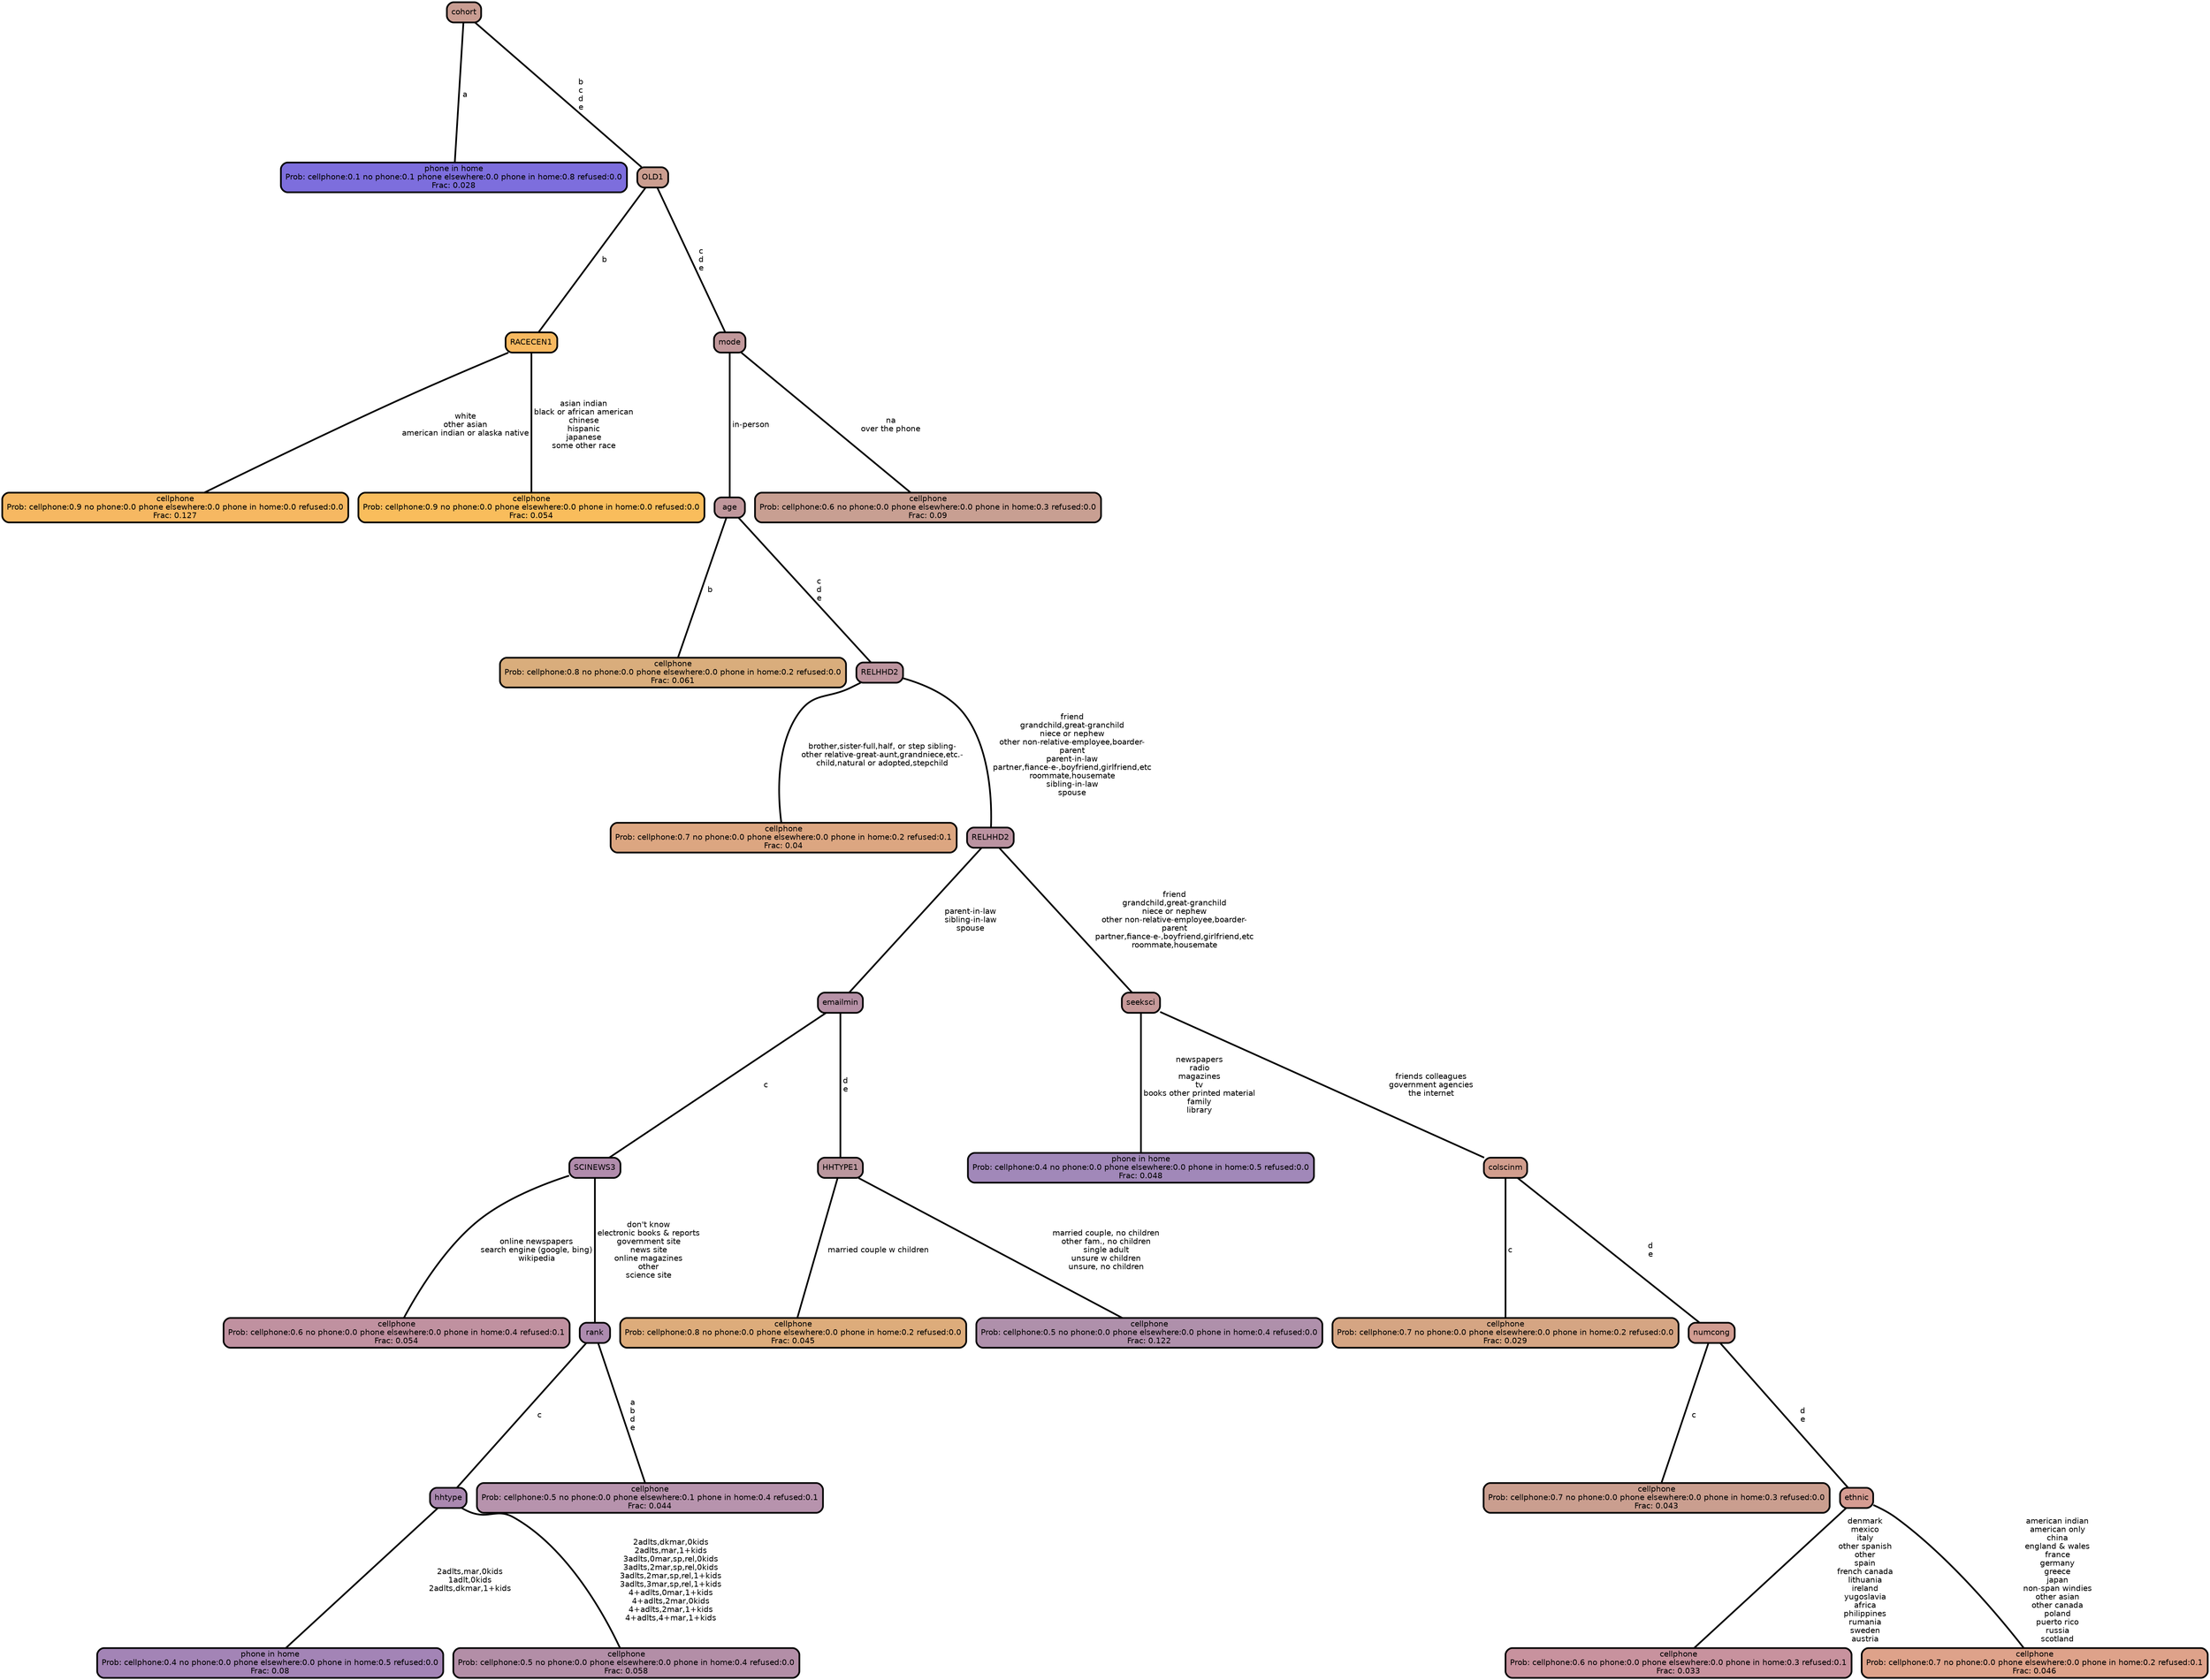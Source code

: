 graph Tree {
node [shape=box, style="filled, rounded",color="black",penwidth="3",fontcolor="black",                 fontname=helvetica] ;
graph [ranksep="0 equally", splines=straight,                 bgcolor=transparent, dpi=200] ;
edge [fontname=helvetica, color=black] ;
0 [label="phone in home
Prob: cellphone:0.1 no phone:0.1 phone elsewhere:0.0 phone in home:0.8 refused:0.0
Frac: 0.028", fillcolor="#7d6edd"] ;
1 [label="cohort", fillcolor="#c99d92"] ;
2 [label="cellphone
Prob: cellphone:0.9 no phone:0.0 phone elsewhere:0.0 phone in home:0.0 refused:0.0
Frac: 0.127", fillcolor="#f6b862"] ;
3 [label="RACECEN1", fillcolor="#f7b960"] ;
4 [label="cellphone
Prob: cellphone:0.9 no phone:0.0 phone elsewhere:0.0 phone in home:0.0 refused:0.0
Frac: 0.054", fillcolor="#f9bd5c"] ;
5 [label="OLD1", fillcolor="#cb9e90"] ;
6 [label="cellphone
Prob: cellphone:0.8 no phone:0.0 phone elsewhere:0.0 phone in home:0.2 refused:0.0
Frac: 0.061", fillcolor="#d9ad7c"] ;
7 [label="age", fillcolor="#c0979c"] ;
8 [label="cellphone
Prob: cellphone:0.7 no phone:0.0 phone elsewhere:0.0 phone in home:0.2 refused:0.1
Frac: 0.04", fillcolor="#dca681"] ;
9 [label="RELHHD2", fillcolor="#bd959f"] ;
10 [label="cellphone
Prob: cellphone:0.6 no phone:0.0 phone elsewhere:0.0 phone in home:0.4 refused:0.1
Frac: 0.054", fillcolor="#c091a0"] ;
11 [label="SCINEWS3", fillcolor="#b18cac"] ;
12 [label="phone in home
Prob: cellphone:0.4 no phone:0.0 phone elsewhere:0.0 phone in home:0.5 refused:0.0
Frac: 0.08", fillcolor="#a384b6"] ;
13 [label="hhtype", fillcolor="#aa88b0"] ;
14 [label="cellphone
Prob: cellphone:0.5 no phone:0.0 phone elsewhere:0.0 phone in home:0.4 refused:0.0
Frac: 0.058", fillcolor="#b38ea7"] ;
15 [label="rank", fillcolor="#ad8baf"] ;
16 [label="cellphone
Prob: cellphone:0.5 no phone:0.0 phone elsewhere:0.1 phone in home:0.4 refused:0.1
Frac: 0.044", fillcolor="#b793ad"] ;
17 [label="emailmin", fillcolor="#b691a6"] ;
18 [label="cellphone
Prob: cellphone:0.8 no phone:0.0 phone elsewhere:0.0 phone in home:0.2 refused:0.0
Frac: 0.045", fillcolor="#ddac7b"] ;
19 [label="HHTYPE1", fillcolor="#bb979e"] ;
20 [label="cellphone
Prob: cellphone:0.5 no phone:0.0 phone elsewhere:0.0 phone in home:0.4 refused:0.0
Frac: 0.122", fillcolor="#af90ab"] ;
21 [label="RELHHD2", fillcolor="#bb93a1"] ;
22 [label="phone in home
Prob: cellphone:0.4 no phone:0.0 phone elsewhere:0.0 phone in home:0.5 refused:0.0
Frac: 0.048", fillcolor="#a188b9"] ;
23 [label="seeksci", fillcolor="#c69999"] ;
24 [label="cellphone
Prob: cellphone:0.7 no phone:0.0 phone elsewhere:0.0 phone in home:0.2 refused:0.0
Frac: 0.029", fillcolor="#d5a583"] ;
25 [label="colscinm", fillcolor="#d29e8e"] ;
26 [label="cellphone
Prob: cellphone:0.7 no phone:0.0 phone elsewhere:0.0 phone in home:0.3 refused:0.0
Frac: 0.043", fillcolor="#ca9e8f"] ;
27 [label="numcong", fillcolor="#d19c91"] ;
28 [label="cellphone
Prob: cellphone:0.6 no phone:0.0 phone elsewhere:0.0 phone in home:0.3 refused:0.1
Frac: 0.033", fillcolor="#c8929e"] ;
29 [label="ethnic", fillcolor="#d59c92"] ;
30 [label="cellphone
Prob: cellphone:0.7 no phone:0.0 phone elsewhere:0.0 phone in home:0.2 refused:0.1
Frac: 0.046", fillcolor="#dea28a"] ;
31 [label="mode", fillcolor="#c1989b"] ;
32 [label="cellphone
Prob: cellphone:0.6 no phone:0.0 phone elsewhere:0.0 phone in home:0.3 refused:0.0
Frac: 0.09", fillcolor="#c89f92"] ;
1 -- 0 [label=" a",penwidth=3] ;
1 -- 5 [label=" b\n c\n d\n e",penwidth=3] ;
3 -- 2 [label=" white\n other asian\n american indian or alaska native",penwidth=3] ;
3 -- 4 [label=" asian indian\n black or african american\n chinese\n hispanic\n japanese\n some other race",penwidth=3] ;
5 -- 3 [label=" b",penwidth=3] ;
5 -- 31 [label=" c\n d\n e",penwidth=3] ;
7 -- 6 [label=" b",penwidth=3] ;
7 -- 9 [label=" c\n d\n e",penwidth=3] ;
9 -- 8 [label=" brother,sister-full,half, or step sibling-\n other relative-great-aunt,grandniece,etc.-\n child,natural or adopted,stepchild",penwidth=3] ;
9 -- 21 [label=" friend\n grandchild,great-granchild\n niece or nephew\n other non-relative-employee,boarder-\n parent\n parent-in-law\n partner,fiance-e-,boyfriend,girlfriend,etc\n roommate,housemate\n sibling-in-law\n spouse",penwidth=3] ;
11 -- 10 [label=" online newspapers\n search engine (google, bing)\n wikipedia",penwidth=3] ;
11 -- 15 [label=" don't know\n electronic books & reports\n government site\n news site\n online magazines\n other\n science site",penwidth=3] ;
13 -- 12 [label=" 2adlts,mar,0kids\n 1adlt,0kids\n 2adlts,dkmar,1+kids",penwidth=3] ;
13 -- 14 [label=" 2adlts,dkmar,0kids\n 2adlts,mar,1+kids\n 3adlts,0mar,sp,rel,0kids\n 3adlts,2mar,sp,rel,0kids\n 3adlts,2mar,sp,rel,1+kids\n 3adlts,3mar,sp,rel,1+kids\n 4+adlts,0mar,1+kids\n 4+adlts,2mar,0kids\n 4+adlts,2mar,1+kids\n 4+adlts,4+mar,1+kids",penwidth=3] ;
15 -- 13 [label=" c",penwidth=3] ;
15 -- 16 [label=" a\n b\n d\n e",penwidth=3] ;
17 -- 11 [label=" c",penwidth=3] ;
17 -- 19 [label=" d\n e",penwidth=3] ;
19 -- 18 [label=" married couple w children",penwidth=3] ;
19 -- 20 [label=" married couple, no children\n other fam., no children\n single adult\n unsure w children\n unsure, no children",penwidth=3] ;
21 -- 17 [label=" parent-in-law\n sibling-in-law\n spouse",penwidth=3] ;
21 -- 23 [label=" friend\n grandchild,great-granchild\n niece or nephew\n other non-relative-employee,boarder-\n parent\n partner,fiance-e-,boyfriend,girlfriend,etc\n roommate,housemate",penwidth=3] ;
23 -- 22 [label=" newspapers\n radio\n magazines\n tv\n books other printed material\n family\n library",penwidth=3] ;
23 -- 25 [label=" friends colleagues\n government agencies\n the internet",penwidth=3] ;
25 -- 24 [label=" c",penwidth=3] ;
25 -- 27 [label=" d\n e",penwidth=3] ;
27 -- 26 [label=" c",penwidth=3] ;
27 -- 29 [label=" d\n e",penwidth=3] ;
29 -- 28 [label=" denmark\n mexico\n italy\n other spanish\n other\n spain\n french canada\n lithuania\n ireland\n yugoslavia\n africa\n philippines\n rumania\n sweden\n austria",penwidth=3] ;
29 -- 30 [label=" american indian\n american only\n china\n england & wales\n france\n germany\n greece\n japan\n non-span windies\n other asian\n other canada\n poland\n puerto rico\n russia\n scotland",penwidth=3] ;
31 -- 7 [label=" in-person",penwidth=3] ;
31 -- 32 [label=" na\n over the phone",penwidth=3] ;
{rank = same;}}